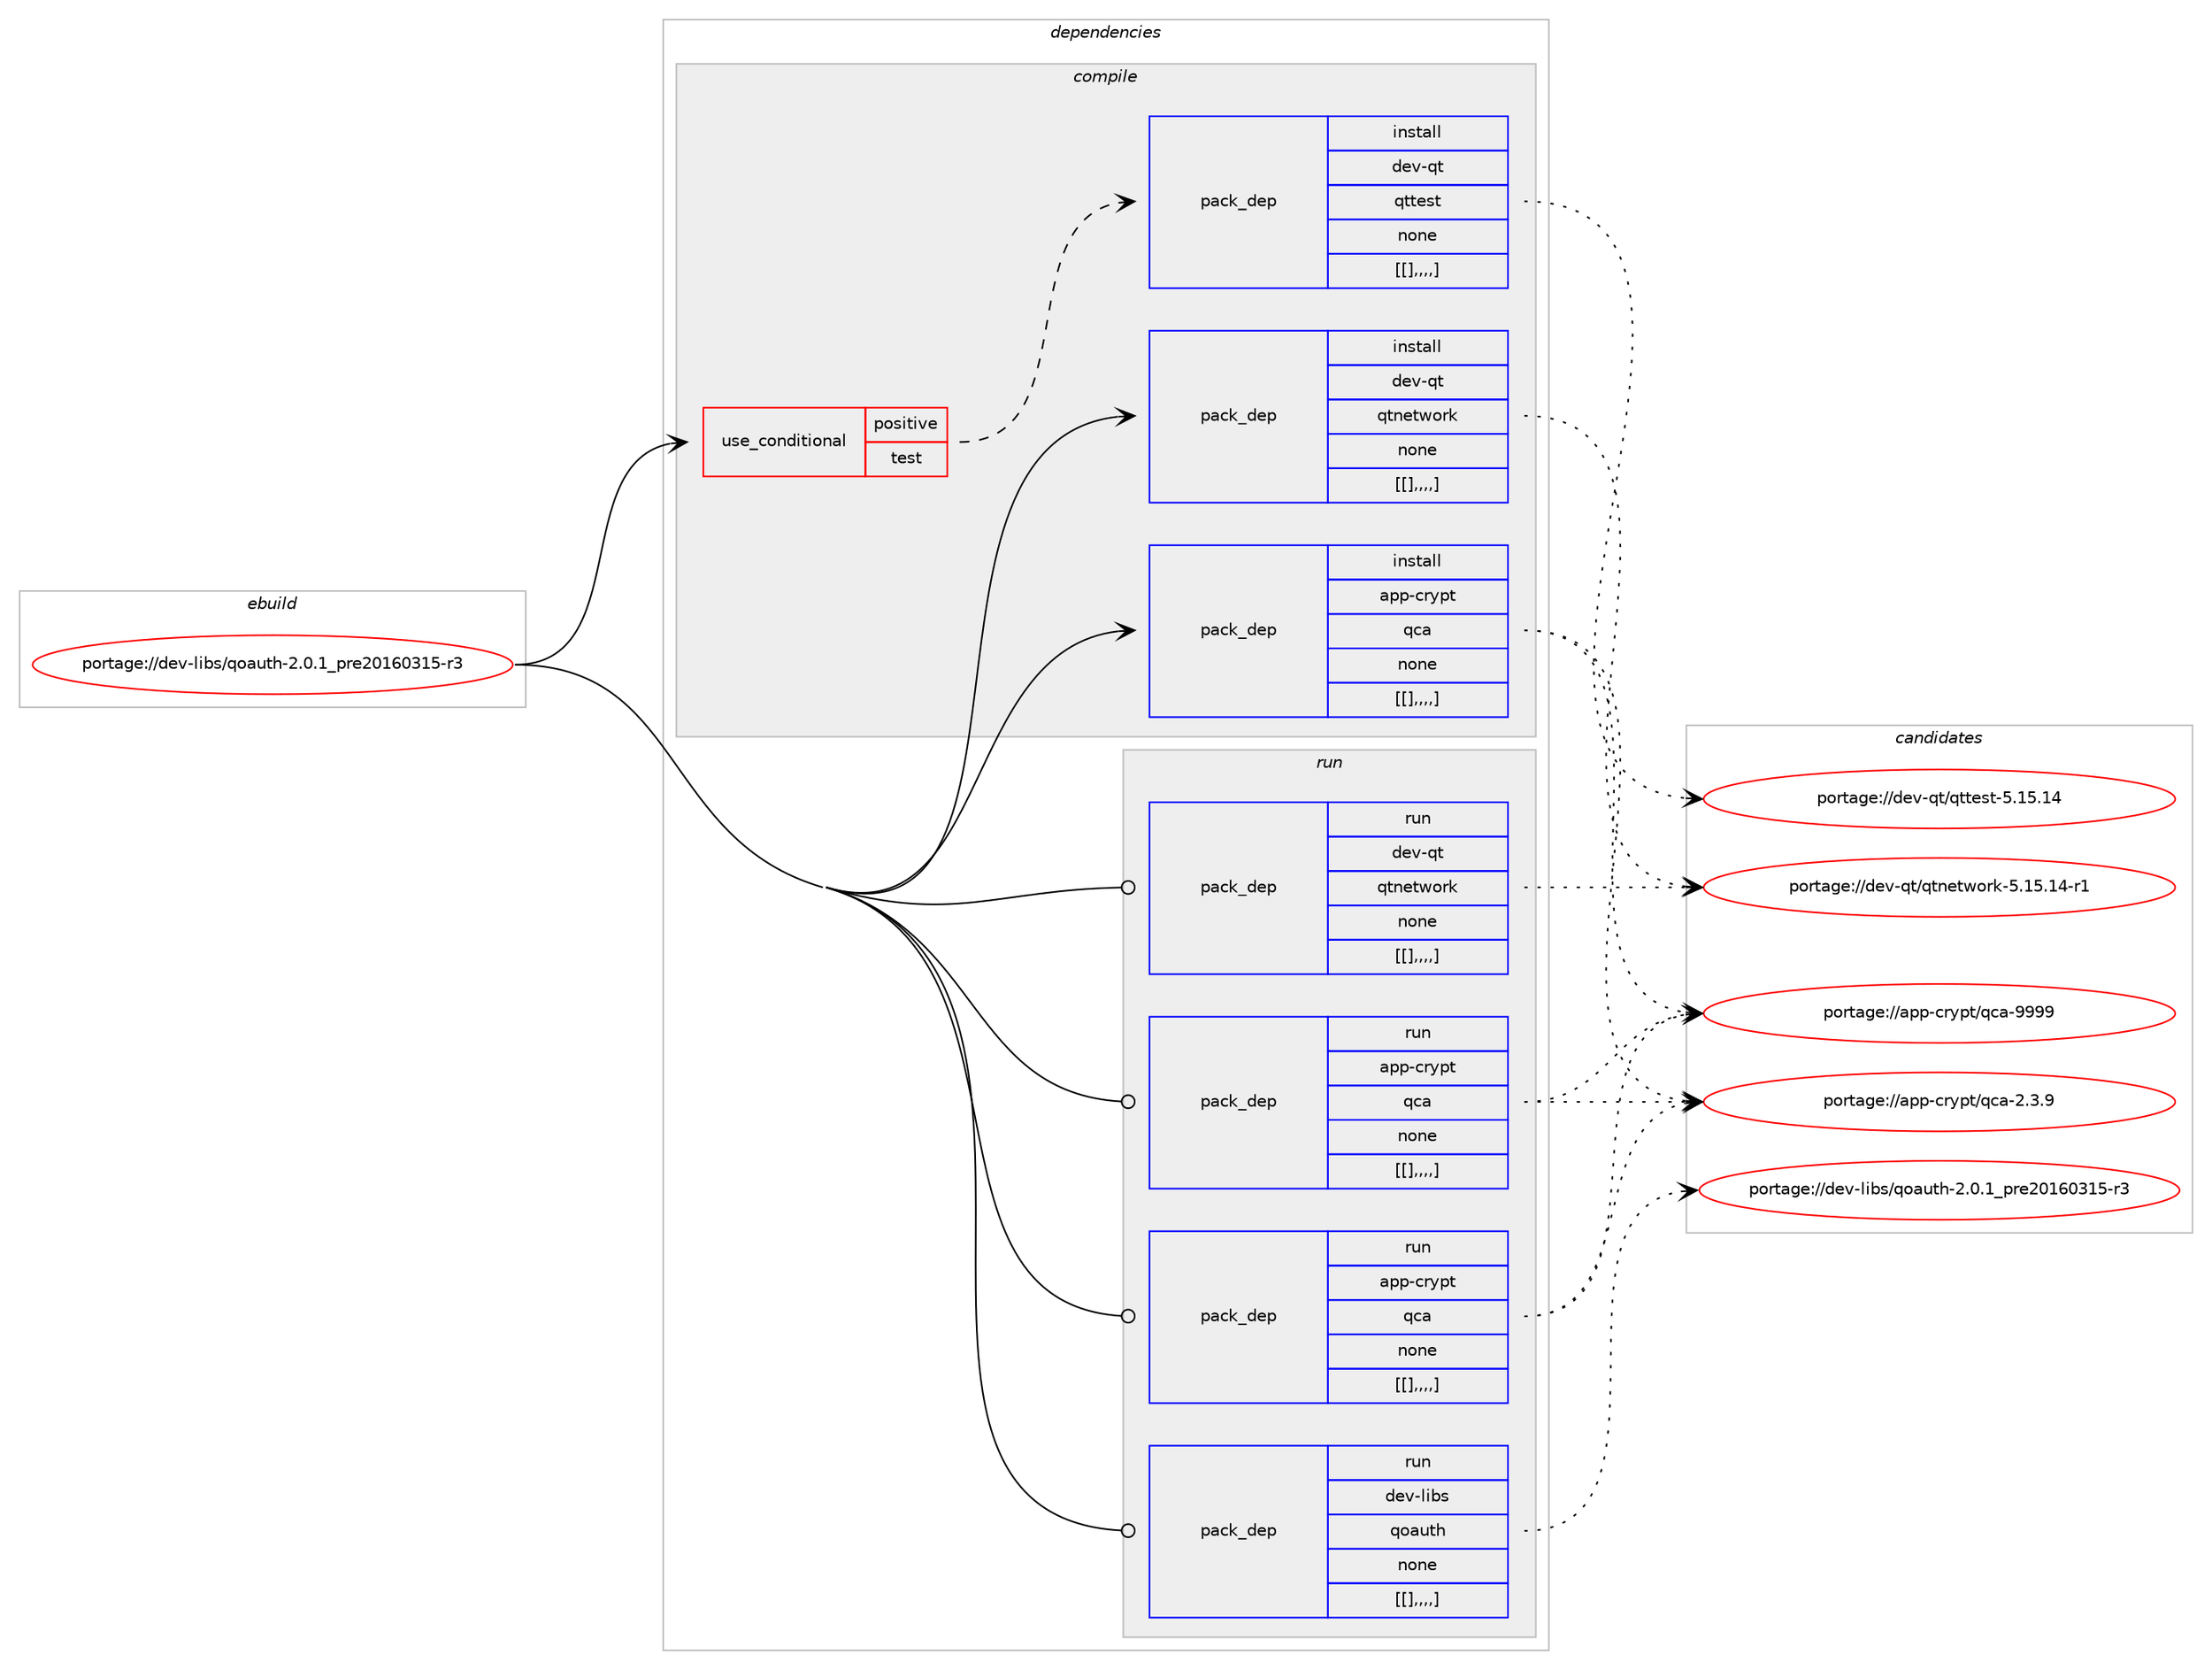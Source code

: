 digraph prolog {

# *************
# Graph options
# *************

newrank=true;
concentrate=true;
compound=true;
graph [rankdir=LR,fontname=Helvetica,fontsize=10,ranksep=1.5];#, ranksep=2.5, nodesep=0.2];
edge  [arrowhead=vee];
node  [fontname=Helvetica,fontsize=10];

# **********
# The ebuild
# **********

subgraph cluster_leftcol {
color=gray;
label=<<i>ebuild</i>>;
id [label="portage://dev-libs/qoauth-2.0.1_pre20160315-r3", color=red, width=4, href="../dev-libs/qoauth-2.0.1_pre20160315-r3.svg"];
}

# ****************
# The dependencies
# ****************

subgraph cluster_midcol {
color=gray;
label=<<i>dependencies</i>>;
subgraph cluster_compile {
fillcolor="#eeeeee";
style=filled;
label=<<i>compile</i>>;
subgraph cond29737 {
dependency117219 [label=<<TABLE BORDER="0" CELLBORDER="1" CELLSPACING="0" CELLPADDING="4"><TR><TD ROWSPAN="3" CELLPADDING="10">use_conditional</TD></TR><TR><TD>positive</TD></TR><TR><TD>test</TD></TR></TABLE>>, shape=none, color=red];
subgraph pack86216 {
dependency117222 [label=<<TABLE BORDER="0" CELLBORDER="1" CELLSPACING="0" CELLPADDING="4" WIDTH="220"><TR><TD ROWSPAN="6" CELLPADDING="30">pack_dep</TD></TR><TR><TD WIDTH="110">install</TD></TR><TR><TD>dev-qt</TD></TR><TR><TD>qttest</TD></TR><TR><TD>none</TD></TR><TR><TD>[[],,,,]</TD></TR></TABLE>>, shape=none, color=blue];
}
dependency117219:e -> dependency117222:w [weight=20,style="dashed",arrowhead="vee"];
}
id:e -> dependency117219:w [weight=20,style="solid",arrowhead="vee"];
subgraph pack86249 {
dependency117325 [label=<<TABLE BORDER="0" CELLBORDER="1" CELLSPACING="0" CELLPADDING="4" WIDTH="220"><TR><TD ROWSPAN="6" CELLPADDING="30">pack_dep</TD></TR><TR><TD WIDTH="110">install</TD></TR><TR><TD>app-crypt</TD></TR><TR><TD>qca</TD></TR><TR><TD>none</TD></TR><TR><TD>[[],,,,]</TD></TR></TABLE>>, shape=none, color=blue];
}
id:e -> dependency117325:w [weight=20,style="solid",arrowhead="vee"];
subgraph pack86280 {
dependency117330 [label=<<TABLE BORDER="0" CELLBORDER="1" CELLSPACING="0" CELLPADDING="4" WIDTH="220"><TR><TD ROWSPAN="6" CELLPADDING="30">pack_dep</TD></TR><TR><TD WIDTH="110">install</TD></TR><TR><TD>dev-qt</TD></TR><TR><TD>qtnetwork</TD></TR><TR><TD>none</TD></TR><TR><TD>[[],,,,]</TD></TR></TABLE>>, shape=none, color=blue];
}
id:e -> dependency117330:w [weight=20,style="solid",arrowhead="vee"];
}
subgraph cluster_compileandrun {
fillcolor="#eeeeee";
style=filled;
label=<<i>compile and run</i>>;
}
subgraph cluster_run {
fillcolor="#eeeeee";
style=filled;
label=<<i>run</i>>;
subgraph pack86309 {
dependency117396 [label=<<TABLE BORDER="0" CELLBORDER="1" CELLSPACING="0" CELLPADDING="4" WIDTH="220"><TR><TD ROWSPAN="6" CELLPADDING="30">pack_dep</TD></TR><TR><TD WIDTH="110">run</TD></TR><TR><TD>app-crypt</TD></TR><TR><TD>qca</TD></TR><TR><TD>none</TD></TR><TR><TD>[[],,,,]</TD></TR></TABLE>>, shape=none, color=blue];
}
id:e -> dependency117396:w [weight=20,style="solid",arrowhead="odot"];
subgraph pack86342 {
dependency117426 [label=<<TABLE BORDER="0" CELLBORDER="1" CELLSPACING="0" CELLPADDING="4" WIDTH="220"><TR><TD ROWSPAN="6" CELLPADDING="30">pack_dep</TD></TR><TR><TD WIDTH="110">run</TD></TR><TR><TD>app-crypt</TD></TR><TR><TD>qca</TD></TR><TR><TD>none</TD></TR><TR><TD>[[],,,,]</TD></TR></TABLE>>, shape=none, color=blue];
}
id:e -> dependency117426:w [weight=20,style="solid",arrowhead="odot"];
subgraph pack86370 {
dependency117532 [label=<<TABLE BORDER="0" CELLBORDER="1" CELLSPACING="0" CELLPADDING="4" WIDTH="220"><TR><TD ROWSPAN="6" CELLPADDING="30">pack_dep</TD></TR><TR><TD WIDTH="110">run</TD></TR><TR><TD>dev-qt</TD></TR><TR><TD>qtnetwork</TD></TR><TR><TD>none</TD></TR><TR><TD>[[],,,,]</TD></TR></TABLE>>, shape=none, color=blue];
}
id:e -> dependency117532:w [weight=20,style="solid",arrowhead="odot"];
subgraph pack86415 {
dependency117537 [label=<<TABLE BORDER="0" CELLBORDER="1" CELLSPACING="0" CELLPADDING="4" WIDTH="220"><TR><TD ROWSPAN="6" CELLPADDING="30">pack_dep</TD></TR><TR><TD WIDTH="110">run</TD></TR><TR><TD>dev-libs</TD></TR><TR><TD>qoauth</TD></TR><TR><TD>none</TD></TR><TR><TD>[[],,,,]</TD></TR></TABLE>>, shape=none, color=blue];
}
id:e -> dependency117537:w [weight=20,style="solid",arrowhead="odot"];
}
}

# **************
# The candidates
# **************

subgraph cluster_choices {
rank=same;
color=gray;
label=<<i>candidates</i>>;

subgraph choice85969 {
color=black;
nodesep=1;
choice10010111845113116471131161161011151164553464953464952 [label="portage://dev-qt/qttest-5.15.14", color=red, width=4,href="../dev-qt/qttest-5.15.14.svg"];
dependency117222:e -> choice10010111845113116471131161161011151164553464953464952:w [style=dotted,weight="100"];
}
subgraph choice85985 {
color=black;
nodesep=1;
choice9711211245991141211121164711399974557575757 [label="portage://app-crypt/qca-9999", color=red, width=4,href="../app-crypt/qca-9999.svg"];
choice971121124599114121112116471139997455046514657 [label="portage://app-crypt/qca-2.3.9", color=red, width=4,href="../app-crypt/qca-2.3.9.svg"];
dependency117325:e -> choice9711211245991141211121164711399974557575757:w [style=dotted,weight="100"];
dependency117325:e -> choice971121124599114121112116471139997455046514657:w [style=dotted,weight="100"];
}
subgraph choice85987 {
color=black;
nodesep=1;
choice100101118451131164711311611010111611911111410745534649534649524511449 [label="portage://dev-qt/qtnetwork-5.15.14-r1", color=red, width=4,href="../dev-qt/qtnetwork-5.15.14-r1.svg"];
dependency117330:e -> choice100101118451131164711311611010111611911111410745534649534649524511449:w [style=dotted,weight="100"];
}
subgraph choice85999 {
color=black;
nodesep=1;
choice9711211245991141211121164711399974557575757 [label="portage://app-crypt/qca-9999", color=red, width=4,href="../app-crypt/qca-9999.svg"];
choice971121124599114121112116471139997455046514657 [label="portage://app-crypt/qca-2.3.9", color=red, width=4,href="../app-crypt/qca-2.3.9.svg"];
dependency117396:e -> choice9711211245991141211121164711399974557575757:w [style=dotted,weight="100"];
dependency117396:e -> choice971121124599114121112116471139997455046514657:w [style=dotted,weight="100"];
}
subgraph choice86001 {
color=black;
nodesep=1;
choice9711211245991141211121164711399974557575757 [label="portage://app-crypt/qca-9999", color=red, width=4,href="../app-crypt/qca-9999.svg"];
choice971121124599114121112116471139997455046514657 [label="portage://app-crypt/qca-2.3.9", color=red, width=4,href="../app-crypt/qca-2.3.9.svg"];
dependency117426:e -> choice9711211245991141211121164711399974557575757:w [style=dotted,weight="100"];
dependency117426:e -> choice971121124599114121112116471139997455046514657:w [style=dotted,weight="100"];
}
subgraph choice86004 {
color=black;
nodesep=1;
choice100101118451131164711311611010111611911111410745534649534649524511449 [label="portage://dev-qt/qtnetwork-5.15.14-r1", color=red, width=4,href="../dev-qt/qtnetwork-5.15.14-r1.svg"];
dependency117532:e -> choice100101118451131164711311611010111611911111410745534649534649524511449:w [style=dotted,weight="100"];
}
subgraph choice86021 {
color=black;
nodesep=1;
choice100101118451081059811547113111971171161044550464846499511211410150484954485149534511451 [label="portage://dev-libs/qoauth-2.0.1_pre20160315-r3", color=red, width=4,href="../dev-libs/qoauth-2.0.1_pre20160315-r3.svg"];
dependency117537:e -> choice100101118451081059811547113111971171161044550464846499511211410150484954485149534511451:w [style=dotted,weight="100"];
}
}

}
